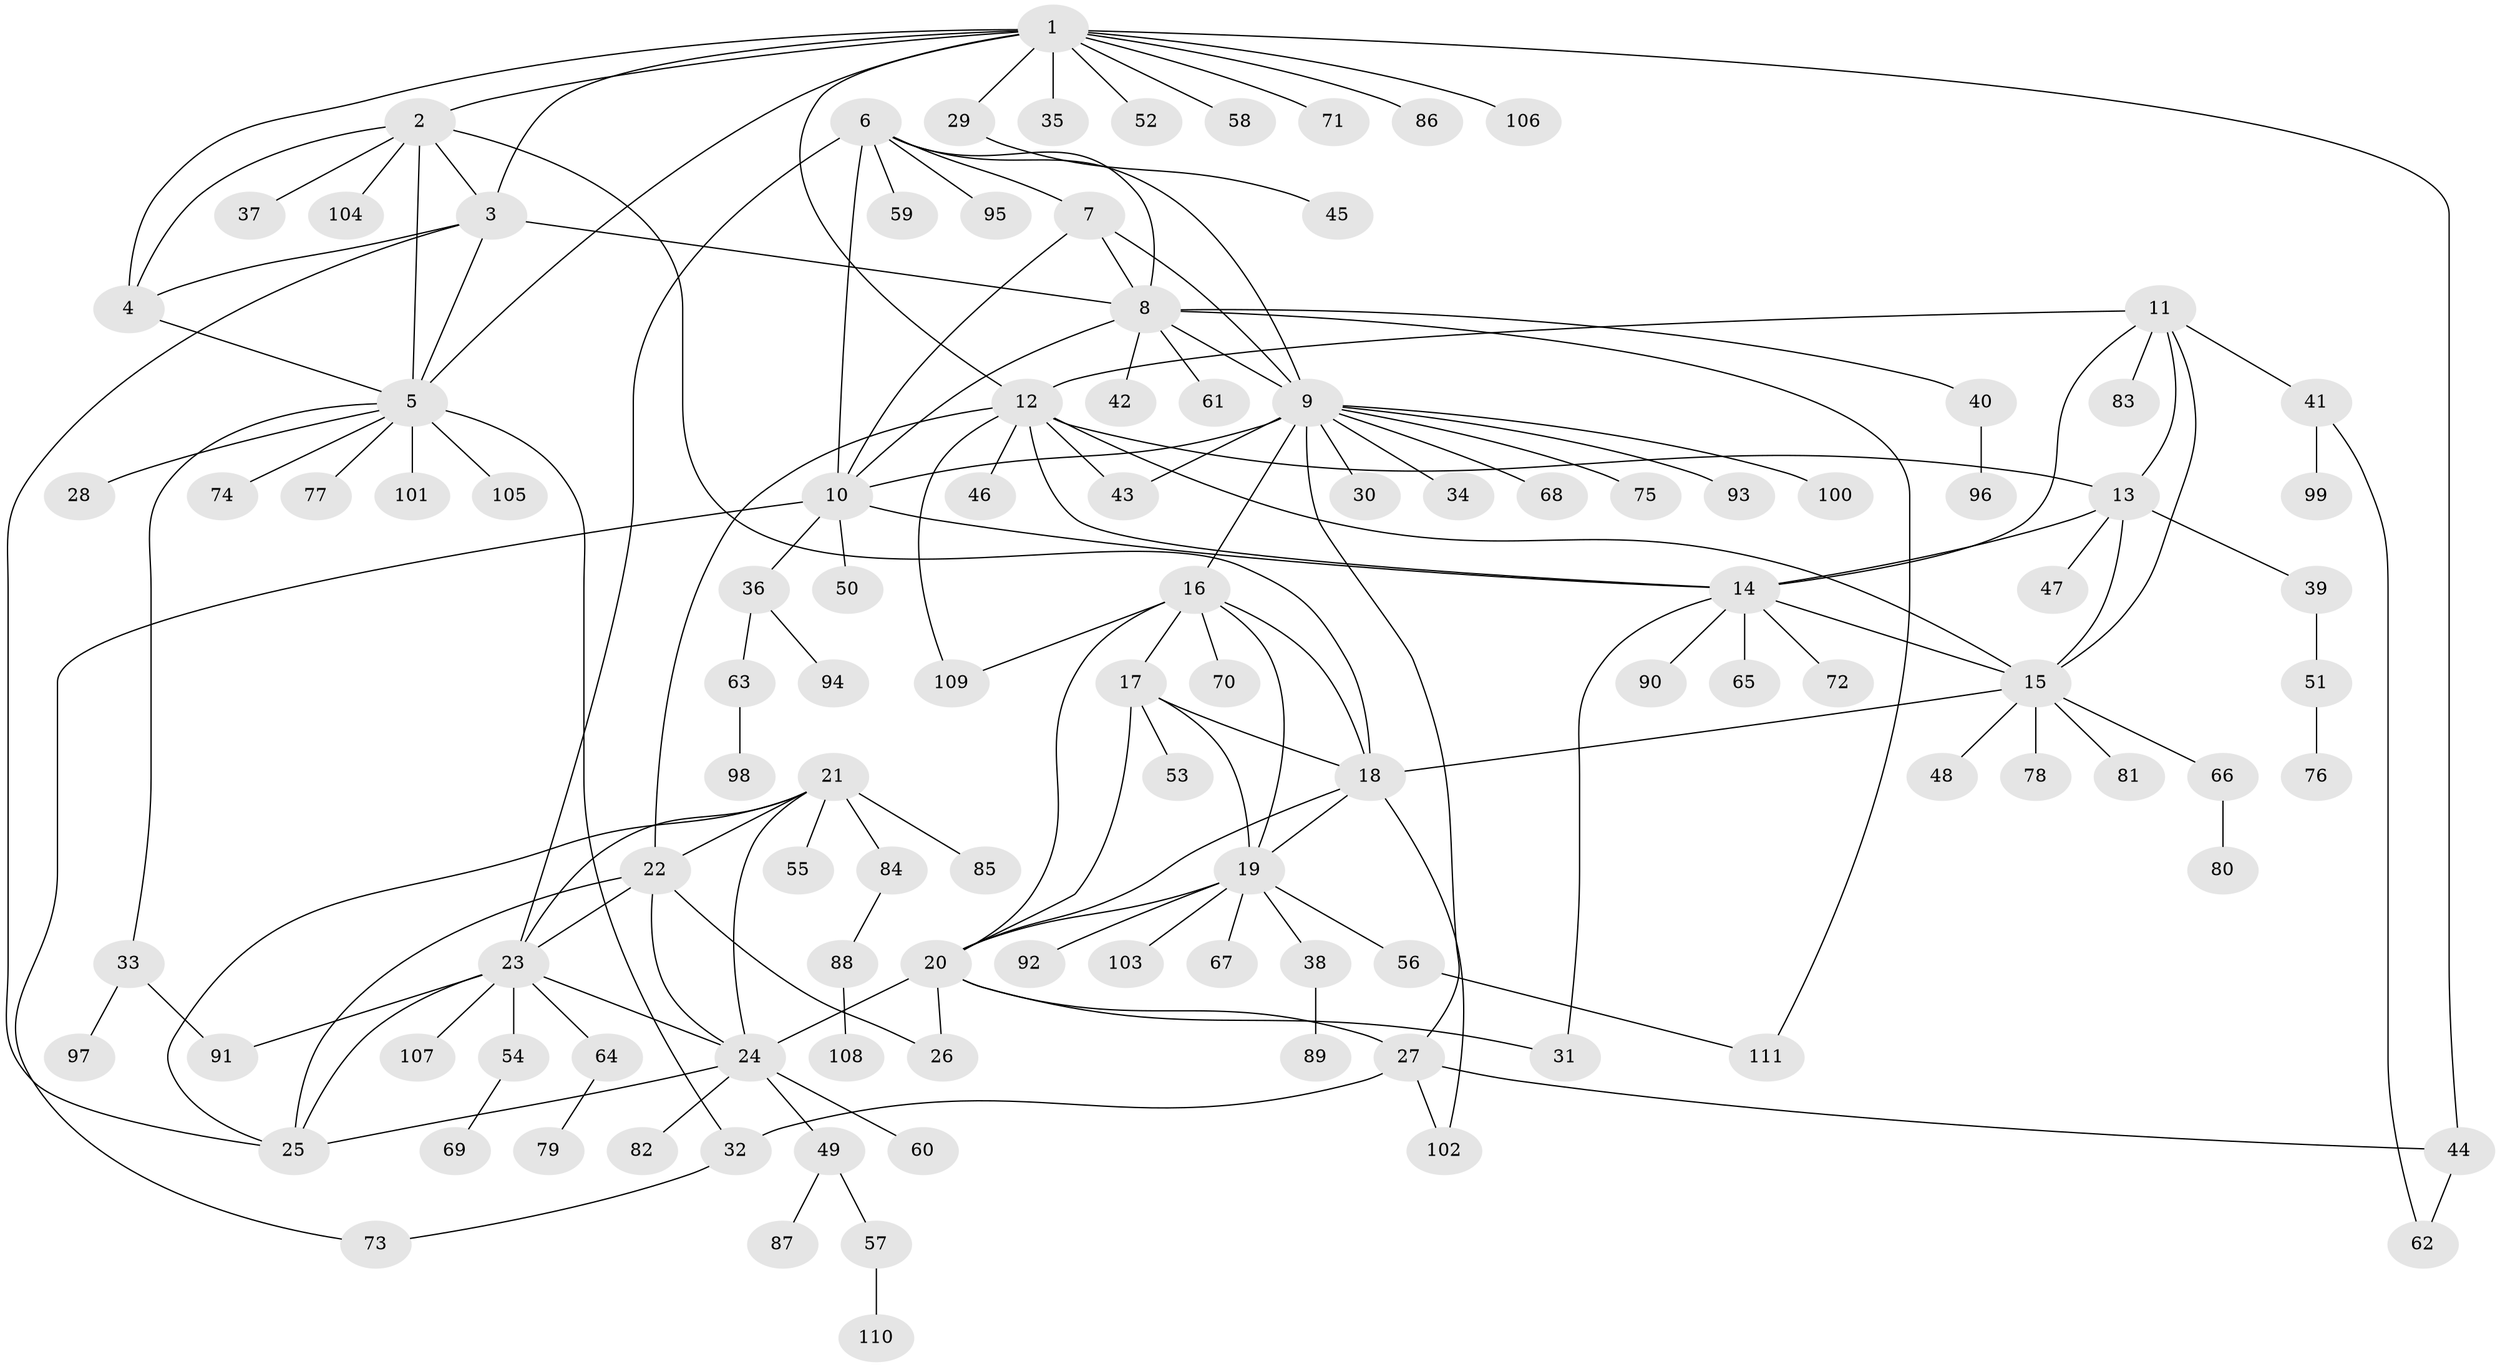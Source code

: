 // Generated by graph-tools (version 1.1) at 2025/11/02/27/25 16:11:29]
// undirected, 111 vertices, 158 edges
graph export_dot {
graph [start="1"]
  node [color=gray90,style=filled];
  1;
  2;
  3;
  4;
  5;
  6;
  7;
  8;
  9;
  10;
  11;
  12;
  13;
  14;
  15;
  16;
  17;
  18;
  19;
  20;
  21;
  22;
  23;
  24;
  25;
  26;
  27;
  28;
  29;
  30;
  31;
  32;
  33;
  34;
  35;
  36;
  37;
  38;
  39;
  40;
  41;
  42;
  43;
  44;
  45;
  46;
  47;
  48;
  49;
  50;
  51;
  52;
  53;
  54;
  55;
  56;
  57;
  58;
  59;
  60;
  61;
  62;
  63;
  64;
  65;
  66;
  67;
  68;
  69;
  70;
  71;
  72;
  73;
  74;
  75;
  76;
  77;
  78;
  79;
  80;
  81;
  82;
  83;
  84;
  85;
  86;
  87;
  88;
  89;
  90;
  91;
  92;
  93;
  94;
  95;
  96;
  97;
  98;
  99;
  100;
  101;
  102;
  103;
  104;
  105;
  106;
  107;
  108;
  109;
  110;
  111;
  1 -- 2;
  1 -- 3;
  1 -- 4;
  1 -- 5;
  1 -- 12;
  1 -- 29;
  1 -- 35;
  1 -- 44;
  1 -- 52;
  1 -- 58;
  1 -- 71;
  1 -- 86;
  1 -- 106;
  2 -- 3;
  2 -- 4;
  2 -- 5;
  2 -- 18;
  2 -- 37;
  2 -- 104;
  3 -- 4;
  3 -- 5;
  3 -- 8;
  3 -- 25;
  4 -- 5;
  5 -- 28;
  5 -- 32;
  5 -- 33;
  5 -- 74;
  5 -- 77;
  5 -- 101;
  5 -- 105;
  6 -- 7;
  6 -- 8;
  6 -- 9;
  6 -- 10;
  6 -- 23;
  6 -- 59;
  6 -- 95;
  7 -- 8;
  7 -- 9;
  7 -- 10;
  8 -- 9;
  8 -- 10;
  8 -- 40;
  8 -- 42;
  8 -- 61;
  8 -- 111;
  9 -- 10;
  9 -- 16;
  9 -- 27;
  9 -- 30;
  9 -- 34;
  9 -- 43;
  9 -- 68;
  9 -- 75;
  9 -- 93;
  9 -- 100;
  10 -- 14;
  10 -- 36;
  10 -- 50;
  10 -- 73;
  11 -- 12;
  11 -- 13;
  11 -- 14;
  11 -- 15;
  11 -- 41;
  11 -- 83;
  12 -- 13;
  12 -- 14;
  12 -- 15;
  12 -- 22;
  12 -- 43;
  12 -- 46;
  12 -- 109;
  13 -- 14;
  13 -- 15;
  13 -- 39;
  13 -- 47;
  14 -- 15;
  14 -- 31;
  14 -- 65;
  14 -- 72;
  14 -- 90;
  15 -- 18;
  15 -- 48;
  15 -- 66;
  15 -- 78;
  15 -- 81;
  16 -- 17;
  16 -- 18;
  16 -- 19;
  16 -- 20;
  16 -- 70;
  16 -- 109;
  17 -- 18;
  17 -- 19;
  17 -- 20;
  17 -- 53;
  18 -- 19;
  18 -- 20;
  18 -- 102;
  19 -- 20;
  19 -- 38;
  19 -- 56;
  19 -- 67;
  19 -- 92;
  19 -- 103;
  20 -- 24;
  20 -- 26;
  20 -- 27;
  20 -- 31;
  21 -- 22;
  21 -- 23;
  21 -- 24;
  21 -- 25;
  21 -- 55;
  21 -- 84;
  21 -- 85;
  22 -- 23;
  22 -- 24;
  22 -- 25;
  22 -- 26;
  23 -- 24;
  23 -- 25;
  23 -- 54;
  23 -- 64;
  23 -- 91;
  23 -- 107;
  24 -- 25;
  24 -- 49;
  24 -- 60;
  24 -- 82;
  27 -- 32;
  27 -- 44;
  27 -- 102;
  29 -- 45;
  32 -- 73;
  33 -- 91;
  33 -- 97;
  36 -- 63;
  36 -- 94;
  38 -- 89;
  39 -- 51;
  40 -- 96;
  41 -- 62;
  41 -- 99;
  44 -- 62;
  49 -- 57;
  49 -- 87;
  51 -- 76;
  54 -- 69;
  56 -- 111;
  57 -- 110;
  63 -- 98;
  64 -- 79;
  66 -- 80;
  84 -- 88;
  88 -- 108;
}
